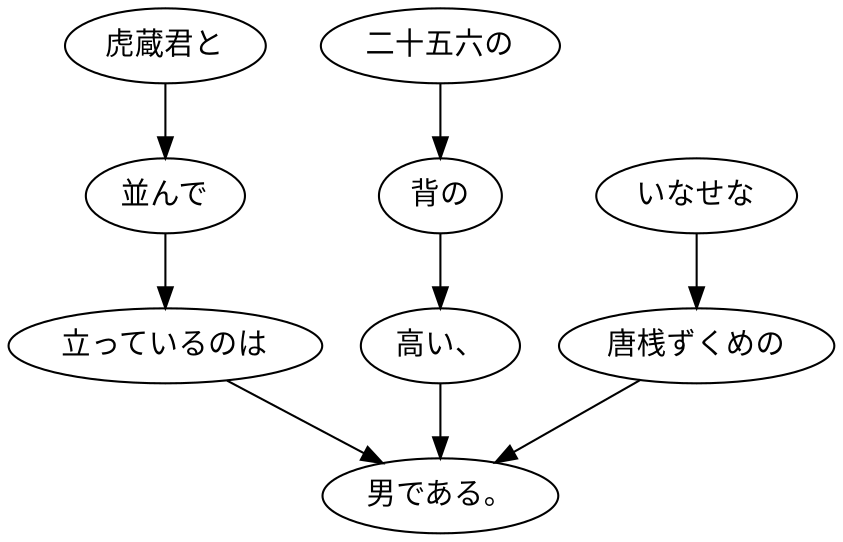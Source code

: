 digraph graph6213 {
	node0 [label="虎蔵君と"];
	node1 [label="並んで"];
	node2 [label="立っているのは"];
	node3 [label="二十五六の"];
	node4 [label="背の"];
	node5 [label="高い、"];
	node6 [label="いなせな"];
	node7 [label="唐桟ずくめの"];
	node8 [label="男である。"];
	node0 -> node1;
	node1 -> node2;
	node2 -> node8;
	node3 -> node4;
	node4 -> node5;
	node5 -> node8;
	node6 -> node7;
	node7 -> node8;
}
